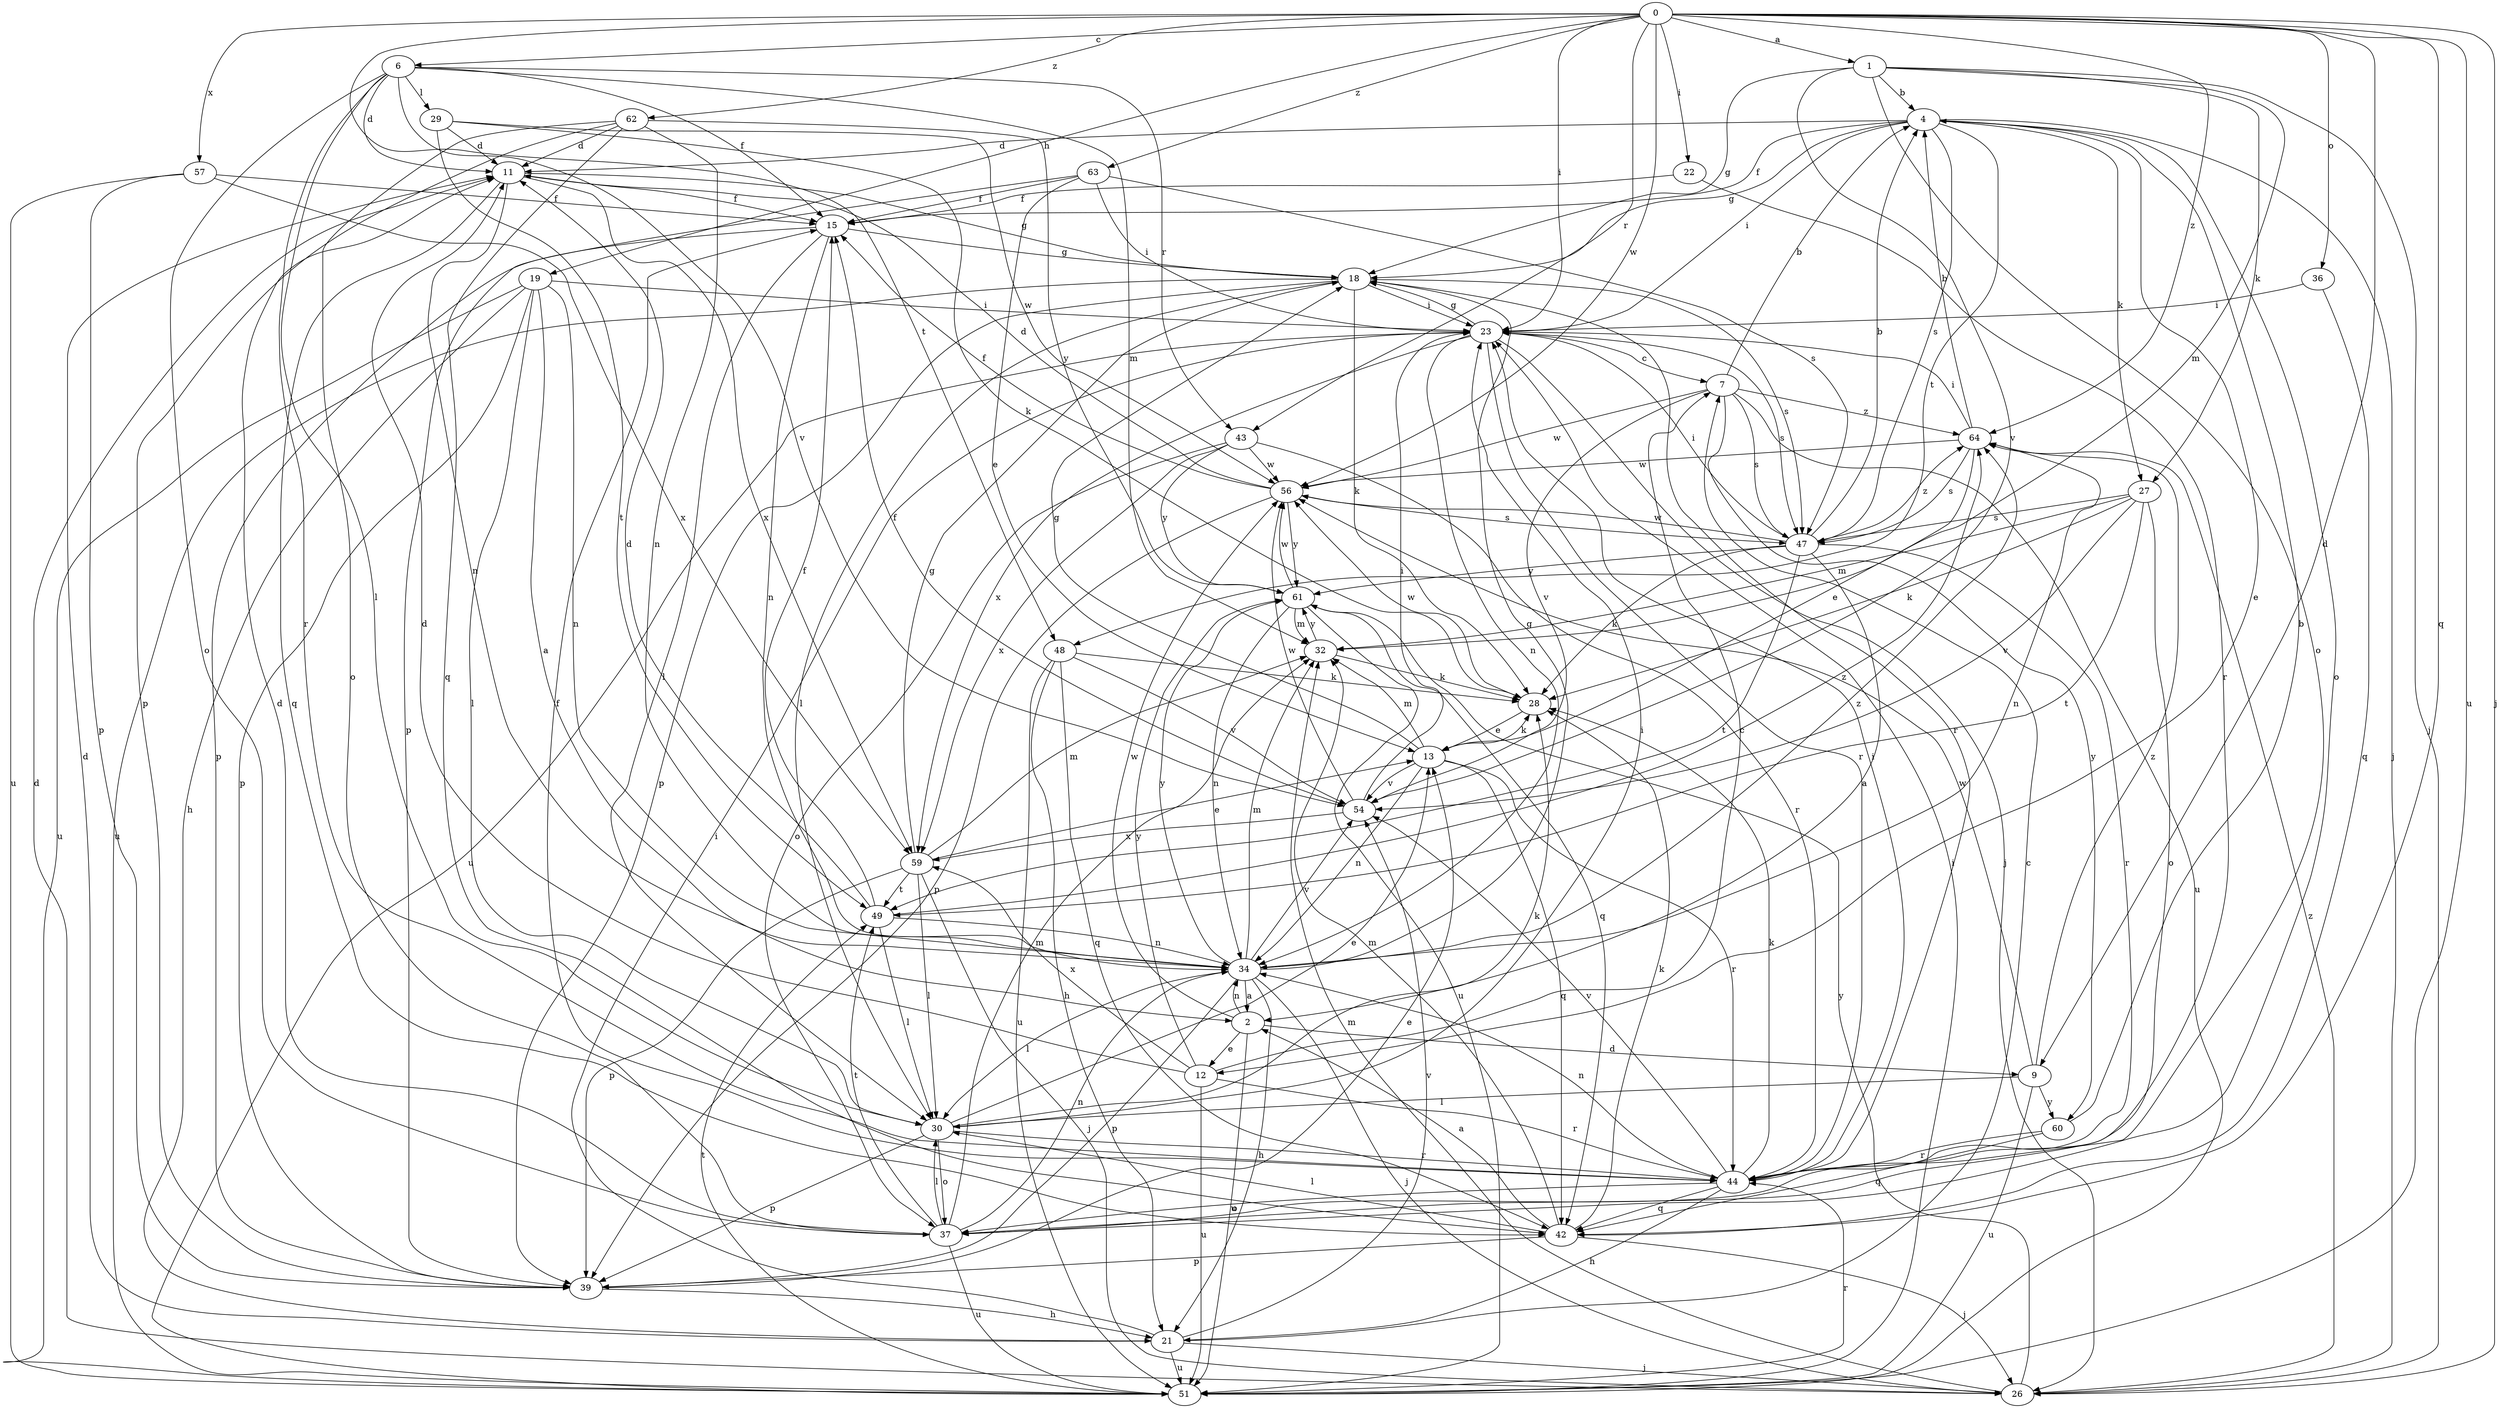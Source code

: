 strict digraph  {
0;
1;
2;
4;
6;
7;
9;
11;
12;
13;
15;
18;
19;
21;
22;
23;
26;
27;
28;
29;
30;
32;
34;
36;
37;
39;
42;
43;
44;
47;
48;
49;
51;
54;
56;
57;
59;
60;
61;
62;
63;
64;
0 -> 1  [label=a];
0 -> 6  [label=c];
0 -> 9  [label=d];
0 -> 19  [label=h];
0 -> 22  [label=i];
0 -> 23  [label=i];
0 -> 26  [label=j];
0 -> 36  [label=o];
0 -> 42  [label=q];
0 -> 43  [label=r];
0 -> 48  [label=t];
0 -> 51  [label=u];
0 -> 56  [label=w];
0 -> 57  [label=x];
0 -> 62  [label=z];
0 -> 63  [label=z];
0 -> 64  [label=z];
1 -> 4  [label=b];
1 -> 18  [label=g];
1 -> 26  [label=j];
1 -> 27  [label=k];
1 -> 32  [label=m];
1 -> 37  [label=o];
1 -> 54  [label=v];
2 -> 9  [label=d];
2 -> 12  [label=e];
2 -> 34  [label=n];
2 -> 51  [label=u];
2 -> 56  [label=w];
4 -> 11  [label=d];
4 -> 12  [label=e];
4 -> 15  [label=f];
4 -> 18  [label=g];
4 -> 23  [label=i];
4 -> 26  [label=j];
4 -> 27  [label=k];
4 -> 37  [label=o];
4 -> 47  [label=s];
4 -> 48  [label=t];
6 -> 11  [label=d];
6 -> 15  [label=f];
6 -> 29  [label=l];
6 -> 30  [label=l];
6 -> 32  [label=m];
6 -> 37  [label=o];
6 -> 43  [label=r];
6 -> 44  [label=r];
6 -> 54  [label=v];
7 -> 4  [label=b];
7 -> 47  [label=s];
7 -> 51  [label=u];
7 -> 54  [label=v];
7 -> 56  [label=w];
7 -> 60  [label=y];
7 -> 64  [label=z];
9 -> 30  [label=l];
9 -> 51  [label=u];
9 -> 56  [label=w];
9 -> 60  [label=y];
9 -> 64  [label=z];
11 -> 15  [label=f];
11 -> 18  [label=g];
11 -> 34  [label=n];
11 -> 42  [label=q];
11 -> 59  [label=x];
12 -> 7  [label=c];
12 -> 11  [label=d];
12 -> 44  [label=r];
12 -> 51  [label=u];
12 -> 59  [label=x];
12 -> 61  [label=y];
13 -> 18  [label=g];
13 -> 28  [label=k];
13 -> 32  [label=m];
13 -> 34  [label=n];
13 -> 42  [label=q];
13 -> 44  [label=r];
13 -> 54  [label=v];
15 -> 18  [label=g];
15 -> 30  [label=l];
15 -> 34  [label=n];
15 -> 39  [label=p];
18 -> 23  [label=i];
18 -> 28  [label=k];
18 -> 30  [label=l];
18 -> 39  [label=p];
18 -> 44  [label=r];
18 -> 47  [label=s];
18 -> 51  [label=u];
19 -> 2  [label=a];
19 -> 21  [label=h];
19 -> 23  [label=i];
19 -> 30  [label=l];
19 -> 34  [label=n];
19 -> 39  [label=p];
19 -> 51  [label=u];
21 -> 7  [label=c];
21 -> 11  [label=d];
21 -> 23  [label=i];
21 -> 26  [label=j];
21 -> 51  [label=u];
21 -> 54  [label=v];
22 -> 15  [label=f];
22 -> 44  [label=r];
23 -> 7  [label=c];
23 -> 18  [label=g];
23 -> 26  [label=j];
23 -> 34  [label=n];
23 -> 44  [label=r];
23 -> 47  [label=s];
23 -> 51  [label=u];
23 -> 59  [label=x];
26 -> 11  [label=d];
26 -> 32  [label=m];
26 -> 61  [label=y];
26 -> 64  [label=z];
27 -> 28  [label=k];
27 -> 32  [label=m];
27 -> 37  [label=o];
27 -> 47  [label=s];
27 -> 49  [label=t];
27 -> 54  [label=v];
28 -> 13  [label=e];
28 -> 56  [label=w];
29 -> 11  [label=d];
29 -> 28  [label=k];
29 -> 49  [label=t];
29 -> 56  [label=w];
30 -> 13  [label=e];
30 -> 23  [label=i];
30 -> 28  [label=k];
30 -> 37  [label=o];
30 -> 39  [label=p];
30 -> 44  [label=r];
32 -> 28  [label=k];
32 -> 61  [label=y];
34 -> 2  [label=a];
34 -> 18  [label=g];
34 -> 21  [label=h];
34 -> 26  [label=j];
34 -> 30  [label=l];
34 -> 32  [label=m];
34 -> 39  [label=p];
34 -> 54  [label=v];
34 -> 61  [label=y];
34 -> 64  [label=z];
36 -> 23  [label=i];
36 -> 42  [label=q];
37 -> 11  [label=d];
37 -> 30  [label=l];
37 -> 32  [label=m];
37 -> 34  [label=n];
37 -> 49  [label=t];
37 -> 51  [label=u];
39 -> 13  [label=e];
39 -> 21  [label=h];
42 -> 2  [label=a];
42 -> 26  [label=j];
42 -> 28  [label=k];
42 -> 30  [label=l];
42 -> 32  [label=m];
42 -> 39  [label=p];
43 -> 37  [label=o];
43 -> 44  [label=r];
43 -> 56  [label=w];
43 -> 59  [label=x];
43 -> 61  [label=y];
44 -> 15  [label=f];
44 -> 21  [label=h];
44 -> 23  [label=i];
44 -> 28  [label=k];
44 -> 34  [label=n];
44 -> 37  [label=o];
44 -> 42  [label=q];
44 -> 54  [label=v];
47 -> 2  [label=a];
47 -> 4  [label=b];
47 -> 23  [label=i];
47 -> 28  [label=k];
47 -> 44  [label=r];
47 -> 49  [label=t];
47 -> 56  [label=w];
47 -> 61  [label=y];
47 -> 64  [label=z];
48 -> 21  [label=h];
48 -> 28  [label=k];
48 -> 42  [label=q];
48 -> 51  [label=u];
48 -> 54  [label=v];
49 -> 11  [label=d];
49 -> 15  [label=f];
49 -> 30  [label=l];
49 -> 34  [label=n];
49 -> 64  [label=z];
51 -> 23  [label=i];
51 -> 44  [label=r];
51 -> 49  [label=t];
54 -> 15  [label=f];
54 -> 23  [label=i];
54 -> 56  [label=w];
54 -> 59  [label=x];
56 -> 11  [label=d];
56 -> 15  [label=f];
56 -> 39  [label=p];
56 -> 47  [label=s];
56 -> 61  [label=y];
57 -> 15  [label=f];
57 -> 39  [label=p];
57 -> 51  [label=u];
57 -> 59  [label=x];
59 -> 13  [label=e];
59 -> 18  [label=g];
59 -> 26  [label=j];
59 -> 30  [label=l];
59 -> 32  [label=m];
59 -> 39  [label=p];
59 -> 49  [label=t];
60 -> 4  [label=b];
60 -> 42  [label=q];
60 -> 44  [label=r];
61 -> 32  [label=m];
61 -> 34  [label=n];
61 -> 42  [label=q];
61 -> 51  [label=u];
61 -> 56  [label=w];
62 -> 11  [label=d];
62 -> 34  [label=n];
62 -> 37  [label=o];
62 -> 39  [label=p];
62 -> 42  [label=q];
62 -> 61  [label=y];
63 -> 13  [label=e];
63 -> 15  [label=f];
63 -> 23  [label=i];
63 -> 39  [label=p];
63 -> 47  [label=s];
64 -> 4  [label=b];
64 -> 13  [label=e];
64 -> 23  [label=i];
64 -> 34  [label=n];
64 -> 47  [label=s];
64 -> 56  [label=w];
}
